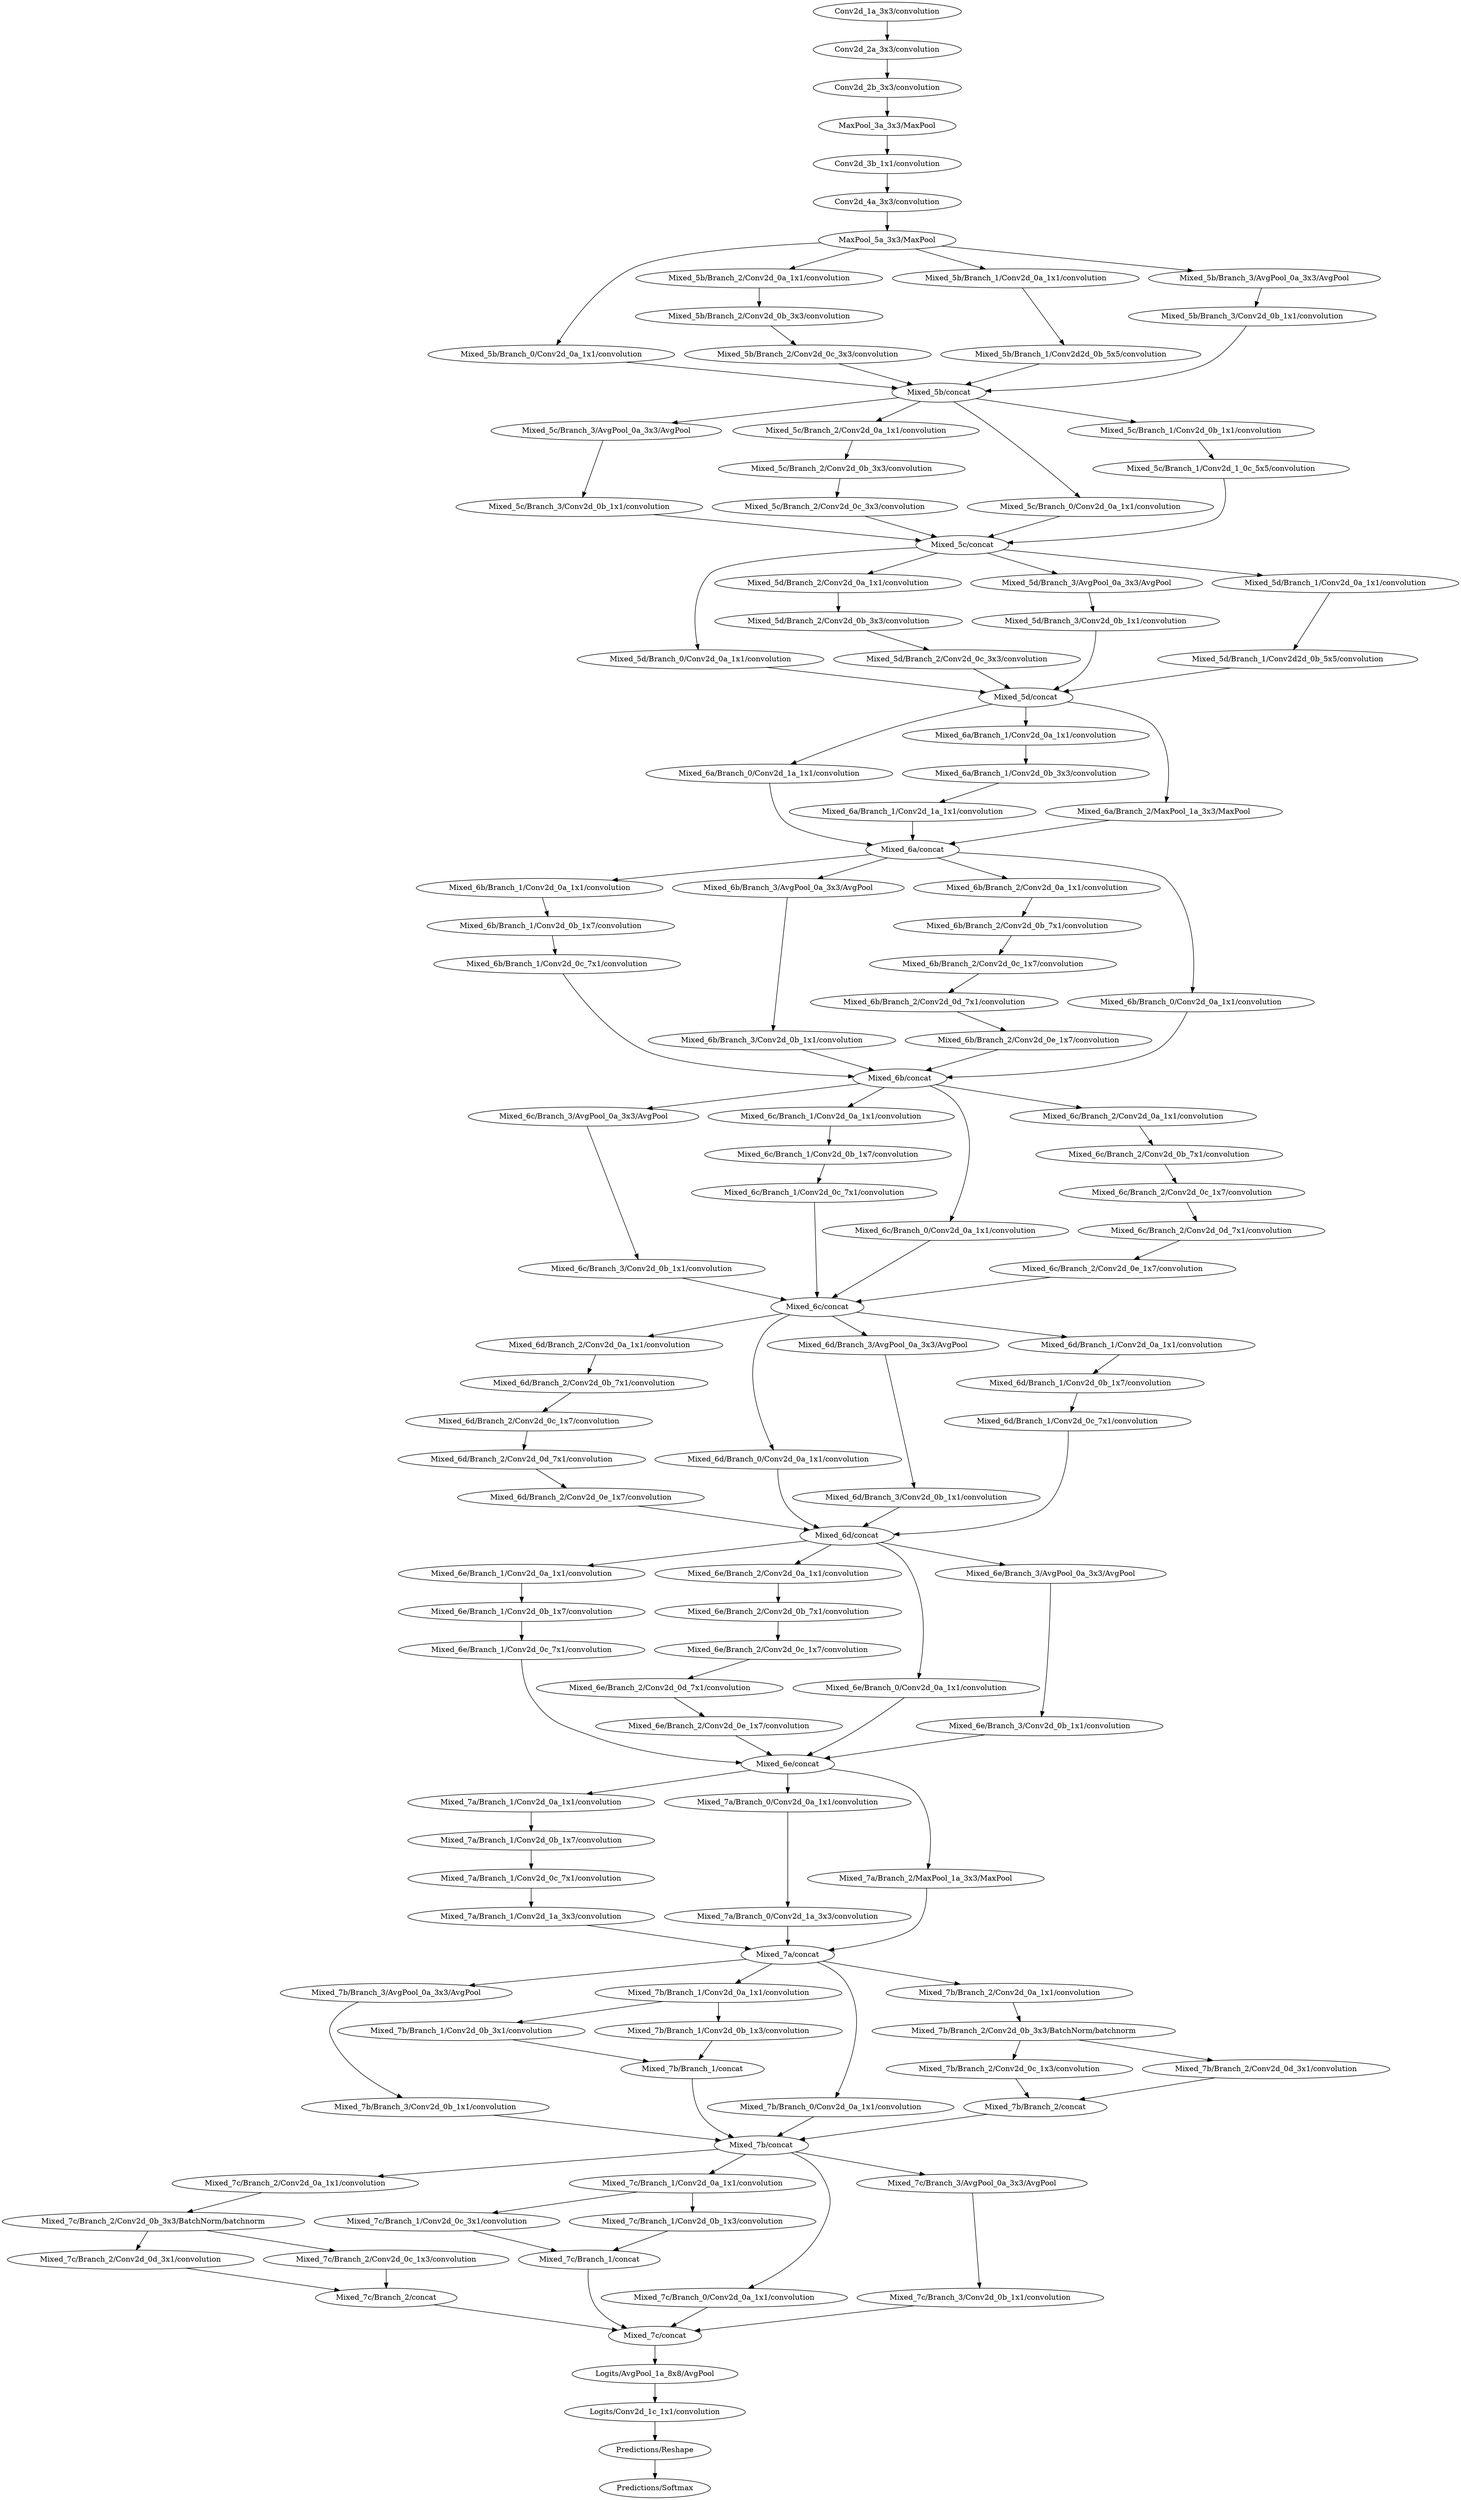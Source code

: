 digraph G {
"Conv2d_1a_3x3/convolution"->"Conv2d_2a_3x3/convolution";
"Conv2d_1a_3x3/convolution" [weight=2.5736];
"Conv2d_2a_3x3/convolution"->"Conv2d_2b_3x3/convolution";
"Conv2d_2a_3x3/convolution" [weight=6.450818181818182];
"Conv2d_2b_3x3/convolution"->"MaxPool_3a_3x3/MaxPool";
"Conv2d_2b_3x3/convolution" [weight=10.908272727272728];
"MaxPool_3a_3x3/MaxPool"->"Conv2d_3b_1x1/convolution";
"MaxPool_3a_3x3/MaxPool" [weight=1.0313636363636363];
"Conv2d_3b_1x1/convolution"->"Conv2d_4a_3x3/convolution";
"Conv2d_3b_1x1/convolution" [weight=2.3051];
"Conv2d_4a_3x3/convolution"->"MaxPool_5a_3x3/MaxPool";
"Conv2d_4a_3x3/convolution" [weight=10.559272727272727];
"MaxPool_5a_3x3/MaxPool"->"Mixed_5b/Branch_0/Conv2d_0a_1x1/convolution";
"MaxPool_5a_3x3/MaxPool"->"Mixed_5b/Branch_2/Conv2d_0a_1x1/convolution";
"MaxPool_5a_3x3/MaxPool"->"Mixed_5b/Branch_1/Conv2d_0a_1x1/convolution";
"MaxPool_5a_3x3/MaxPool"->"Mixed_5b/Branch_3/AvgPool_0a_3x3/AvgPool";
"MaxPool_5a_3x3/MaxPool" [weight=0.8348];
"Mixed_5b/Branch_0/Conv2d_0a_1x1/convolution"->"Mixed_5b/concat";
"Mixed_5b/Branch_0/Conv2d_0a_1x1/convolution" [weight=1.11];
"Mixed_5b/Branch_1/Conv2d_0a_1x1/convolution"->"Mixed_5b/Branch_1/Conv2d2d_0b_5x5/convolution";
"Mixed_5b/Branch_1/Conv2d_0a_1x1/convolution" [weight=0.7607777777777778];
"Mixed_5b/Branch_1/Conv2d2d_0b_5x5/convolution"->"Mixed_5b/concat";
"Mixed_5b/Branch_1/Conv2d2d_0b_5x5/convolution" [weight=3.991818181818182];
"Mixed_5b/Branch_2/Conv2d_0a_1x1/convolution"->"Mixed_5b/Branch_2/Conv2d_0b_3x3/convolution";
"Mixed_5b/Branch_2/Conv2d_0a_1x1/convolution" [weight=0.9773];
"Mixed_5b/Branch_2/Conv2d_0b_3x3/convolution"->"Mixed_5b/Branch_2/Conv2d_0c_3x3/convolution";
"Mixed_5b/Branch_2/Conv2d_0b_3x3/convolution" [weight=1.1774];
"Mixed_5b/Branch_2/Conv2d_0c_3x3/convolution"->"Mixed_5b/concat";
"Mixed_5b/Branch_2/Conv2d_0c_3x3/convolution" [weight=1.5374545454545454];
"Mixed_5b/Branch_3/AvgPool_0a_3x3/AvgPool"->"Mixed_5b/Branch_3/Conv2d_0b_1x1/convolution";
"Mixed_5b/Branch_3/AvgPool_0a_3x3/AvgPool" [weight=0.7691818181818181];
"Mixed_5b/Branch_3/Conv2d_0b_1x1/convolution"->"Mixed_5b/concat";
"Mixed_5b/Branch_3/Conv2d_0b_1x1/convolution" [weight=0.5175454545454545];
"Mixed_5b/concat"->"Mixed_5c/Branch_3/AvgPool_0a_3x3/AvgPool";
"Mixed_5b/concat"->"Mixed_5c/Branch_2/Conv2d_0a_1x1/convolution";
"Mixed_5b/concat"->"Mixed_5c/Branch_0/Conv2d_0a_1x1/convolution";
"Mixed_5b/concat"->"Mixed_5c/Branch_1/Conv2d_0b_1x1/convolution";
"Mixed_5b/concat" [weight=0.33209090909090905];
"Mixed_5c/Branch_0/Conv2d_0a_1x1/convolution"->"Mixed_5c/concat";
"Mixed_5c/Branch_0/Conv2d_0a_1x1/convolution" [weight=1.0606363636363638];
"Mixed_5c/Branch_1/Conv2d_0b_1x1/convolution"->"Mixed_5c/Branch_1/Conv2d_1_0c_5x5/convolution";
"Mixed_5c/Branch_1/Conv2d_0b_1x1/convolution" [weight=0.8537272727272728];
"Mixed_5c/Branch_1/Conv2d_1_0c_5x5/convolution"->"Mixed_5c/concat";
"Mixed_5c/Branch_1/Conv2d_1_0c_5x5/convolution" [weight=3.9296363636363636];
"Mixed_5c/Branch_2/Conv2d_0a_1x1/convolution"->"Mixed_5c/Branch_2/Conv2d_0b_3x3/convolution";
"Mixed_5c/Branch_2/Conv2d_0a_1x1/convolution" [weight=1.1961818181818182];
"Mixed_5c/Branch_2/Conv2d_0b_3x3/convolution"->"Mixed_5c/Branch_2/Conv2d_0c_3x3/convolution";
"Mixed_5c/Branch_2/Conv2d_0b_3x3/convolution" [weight=1.180090909090909];
"Mixed_5c/Branch_2/Conv2d_0c_3x3/convolution"->"Mixed_5c/concat";
"Mixed_5c/Branch_2/Conv2d_0c_3x3/convolution" [weight=1.552909090909091];
"Mixed_5c/Branch_3/AvgPool_0a_3x3/AvgPool"->"Mixed_5c/Branch_3/Conv2d_0b_1x1/convolution";
"Mixed_5c/Branch_3/AvgPool_0a_3x3/AvgPool" [weight=1.0156363636363637];
"Mixed_5c/Branch_3/Conv2d_0b_1x1/convolution"->"Mixed_5c/concat";
"Mixed_5c/Branch_3/Conv2d_0b_1x1/convolution" [weight=0.9813];
"Mixed_5c/concat"->"Mixed_5d/Branch_0/Conv2d_0a_1x1/convolution";
"Mixed_5c/concat"->"Mixed_5d/Branch_2/Conv2d_0a_1x1/convolution";
"Mixed_5c/concat"->"Mixed_5d/Branch_3/AvgPool_0a_3x3/AvgPool";
"Mixed_5c/concat"->"Mixed_5d/Branch_1/Conv2d_0a_1x1/convolution";
"Mixed_5c/concat" [weight=0.3615];
"Mixed_5d/Branch_0/Conv2d_0a_1x1/convolution"->"Mixed_5d/concat";
"Mixed_5d/Branch_0/Conv2d_0a_1x1/convolution" [weight=1.156];
"Mixed_5d/Branch_1/Conv2d_0a_1x1/convolution"->"Mixed_5d/Branch_1/Conv2d2d_0b_5x5/convolution";
"Mixed_5d/Branch_1/Conv2d_0a_1x1/convolution" [weight=0.9379];
"Mixed_5d/Branch_1/Conv2d2d_0b_5x5/convolution"->"Mixed_5d/concat";
"Mixed_5d/Branch_1/Conv2d2d_0b_5x5/convolution" [weight=3.9582727272727274];
"Mixed_5d/Branch_2/Conv2d_0a_1x1/convolution"->"Mixed_5d/Branch_2/Conv2d_0b_3x3/convolution";
"Mixed_5d/Branch_2/Conv2d_0a_1x1/convolution" [weight=1.3202];
"Mixed_5d/Branch_2/Conv2d_0b_3x3/convolution"->"Mixed_5d/Branch_2/Conv2d_0c_3x3/convolution";
"Mixed_5d/Branch_2/Conv2d_0b_3x3/convolution" [weight=1.155909090909091];
"Mixed_5d/Branch_2/Conv2d_0c_3x3/convolution"->"Mixed_5d/concat";
"Mixed_5d/Branch_2/Conv2d_0c_3x3/convolution" [weight=1.545];
"Mixed_5d/Branch_3/AvgPool_0a_3x3/AvgPool"->"Mixed_5d/Branch_3/Conv2d_0b_1x1/convolution";
"Mixed_5d/Branch_3/AvgPool_0a_3x3/AvgPool" [weight=1.1475454545454544];
"Mixed_5d/Branch_3/Conv2d_0b_1x1/convolution"->"Mixed_5d/concat";
"Mixed_5d/Branch_3/Conv2d_0b_1x1/convolution" [weight=1.1185999999999998];
"Mixed_5d/concat"->"Mixed_6a/Branch_0/Conv2d_1a_1x1/convolution";
"Mixed_5d/concat"->"Mixed_6a/Branch_1/Conv2d_0a_1x1/convolution";
"Mixed_5d/concat"->"Mixed_6a/Branch_2/MaxPool_1a_3x3/MaxPool";
"Mixed_5d/concat" [weight=0.3434];
"Mixed_6a/Branch_0/Conv2d_1a_1x1/convolution"->"Mixed_6a/concat";
"Mixed_6a/Branch_0/Conv2d_1a_1x1/convolution" [weight=9.08409090909091];
"Mixed_6a/Branch_1/Conv2d_0a_1x1/convolution"->"Mixed_6a/Branch_1/Conv2d_0b_3x3/convolution";
"Mixed_6a/Branch_1/Conv2d_0a_1x1/convolution" [weight=1.262090909090909];
"Mixed_6a/Branch_1/Conv2d_0b_3x3/convolution"->"Mixed_6a/Branch_1/Conv2d_1a_1x1/convolution";
"Mixed_6a/Branch_1/Conv2d_0b_3x3/convolution" [weight=1.1832727272727273];
"Mixed_6a/Branch_1/Conv2d_1a_1x1/convolution"->"Mixed_6a/concat";
"Mixed_6a/Branch_1/Conv2d_1a_1x1/convolution" [weight=0.8195];
"Mixed_6a/Branch_2/MaxPool_1a_3x3/MaxPool"->"Mixed_6a/concat";
"Mixed_6a/Branch_2/MaxPool_1a_3x3/MaxPool" [weight=0.3704545454545454];
"Mixed_6a/concat"->"Mixed_6b/Branch_1/Conv2d_0a_1x1/convolution";
"Mixed_6a/concat"->"Mixed_6b/Branch_3/AvgPool_0a_3x3/AvgPool";
"Mixed_6a/concat"->"Mixed_6b/Branch_2/Conv2d_0a_1x1/convolution";
"Mixed_6a/concat"->"Mixed_6b/Branch_0/Conv2d_0a_1x1/convolution";
"Mixed_6a/concat" [weight=0.3191818181818182];
"Mixed_6b/Branch_0/Conv2d_0a_1x1/convolution"->"Mixed_6b/concat";
"Mixed_6b/Branch_0/Conv2d_0a_1x1/convolution" [weight=1.5324545454545455];
"Mixed_6b/Branch_1/Conv2d_0a_1x1/convolution"->"Mixed_6b/Branch_1/Conv2d_0b_1x7/convolution";
"Mixed_6b/Branch_1/Conv2d_0a_1x1/convolution" [weight=1.1259000000000001];
"Mixed_6b/Branch_1/Conv2d_0b_1x7/convolution"->"Mixed_6b/Branch_1/Conv2d_0c_7x1/convolution";
"Mixed_6b/Branch_1/Conv2d_0b_1x7/convolution" [weight=0.9454545454545455];
"Mixed_6b/Branch_1/Conv2d_0c_7x1/convolution"->"Mixed_6b/concat";
"Mixed_6b/Branch_1/Conv2d_0c_7x1/convolution" [weight=1.2612999999999999];
"Mixed_6b/Branch_2/Conv2d_0a_1x1/convolution"->"Mixed_6b/Branch_2/Conv2d_0b_7x1/convolution";
"Mixed_6b/Branch_2/Conv2d_0a_1x1/convolution" [weight=1.2333636363636362];
"Mixed_6b/Branch_2/Conv2d_0b_7x1/convolution"->"Mixed_6b/Branch_2/Conv2d_0c_1x7/convolution";
"Mixed_6b/Branch_2/Conv2d_0b_7x1/convolution" [weight=0.9424545454545455];
"Mixed_6b/Branch_2/Conv2d_0c_1x7/convolution"->"Mixed_6b/Branch_2/Conv2d_0d_7x1/convolution";
"Mixed_6b/Branch_2/Conv2d_0c_1x7/convolution" [weight=0.9397272727272727];
"Mixed_6b/Branch_2/Conv2d_0d_7x1/convolution"->"Mixed_6b/Branch_2/Conv2d_0e_1x7/convolution";
"Mixed_6b/Branch_2/Conv2d_0d_7x1/convolution" [weight=0.9438181818181819];
"Mixed_6b/Branch_2/Conv2d_0e_1x7/convolution"->"Mixed_6b/concat";
"Mixed_6b/Branch_2/Conv2d_0e_1x7/convolution" [weight=1.2394545454545456];
"Mixed_6b/Branch_3/AvgPool_0a_3x3/AvgPool"->"Mixed_6b/Branch_3/Conv2d_0b_1x1/convolution";
"Mixed_6b/Branch_3/AvgPool_0a_3x3/AvgPool" [weight=0.7897272727272727];
"Mixed_6b/Branch_3/Conv2d_0b_1x1/convolution"->"Mixed_6b/concat";
"Mixed_6b/Branch_3/Conv2d_0b_1x1/convolution" [weight=1.499909090909091];
"Mixed_6b/concat"->"Mixed_6c/Branch_3/AvgPool_0a_3x3/AvgPool";
"Mixed_6b/concat"->"Mixed_6c/Branch_1/Conv2d_0a_1x1/convolution";
"Mixed_6b/concat"->"Mixed_6c/Branch_0/Conv2d_0a_1x1/convolution";
"Mixed_6b/concat"->"Mixed_6c/Branch_2/Conv2d_0a_1x1/convolution";
"Mixed_6b/concat" [weight=0.33];
"Mixed_6c/Branch_0/Conv2d_0a_1x1/convolution"->"Mixed_6c/concat";
"Mixed_6c/Branch_0/Conv2d_0a_1x1/convolution" [weight=1.5025454545454544];
"Mixed_6c/Branch_1/Conv2d_0a_1x1/convolution"->"Mixed_6c/Branch_1/Conv2d_0b_1x7/convolution";
"Mixed_6c/Branch_1/Conv2d_0a_1x1/convolution" [weight=1.3246363636363638];
"Mixed_6c/Branch_1/Conv2d_0b_1x7/convolution"->"Mixed_6c/Branch_1/Conv2d_0c_7x1/convolution";
"Mixed_6c/Branch_1/Conv2d_0b_1x7/convolution" [weight=1.2987272727272727];
"Mixed_6c/Branch_1/Conv2d_0c_7x1/convolution"->"Mixed_6c/concat";
"Mixed_6c/Branch_1/Conv2d_0c_7x1/convolution" [weight=1.471090909090909];
"Mixed_6c/Branch_2/Conv2d_0a_1x1/convolution"->"Mixed_6c/Branch_2/Conv2d_0b_7x1/convolution";
"Mixed_6c/Branch_2/Conv2d_0a_1x1/convolution" [weight=1.522];
"Mixed_6c/Branch_2/Conv2d_0b_7x1/convolution"->"Mixed_6c/Branch_2/Conv2d_0c_1x7/convolution";
"Mixed_6c/Branch_2/Conv2d_0b_7x1/convolution" [weight=1.3031818181818182];
"Mixed_6c/Branch_2/Conv2d_0c_1x7/convolution"->"Mixed_6c/Branch_2/Conv2d_0d_7x1/convolution";
"Mixed_6c/Branch_2/Conv2d_0c_1x7/convolution" [weight=1.2928181818181819];
"Mixed_6c/Branch_2/Conv2d_0d_7x1/convolution"->"Mixed_6c/Branch_2/Conv2d_0e_1x7/convolution";
"Mixed_6c/Branch_2/Conv2d_0d_7x1/convolution" [weight=1.2872727272727273];
"Mixed_6c/Branch_2/Conv2d_0e_1x7/convolution"->"Mixed_6c/concat";
"Mixed_6c/Branch_2/Conv2d_0e_1x7/convolution" [weight=1.4746363636363637];
"Mixed_6c/Branch_3/AvgPool_0a_3x3/AvgPool"->"Mixed_6c/Branch_3/Conv2d_0b_1x1/convolution";
"Mixed_6c/Branch_3/AvgPool_0a_3x3/AvgPool" [weight=0.7913636363636364];
"Mixed_6c/Branch_3/Conv2d_0b_1x1/convolution"->"Mixed_6c/concat";
"Mixed_6c/Branch_3/Conv2d_0b_1x1/convolution" [weight=1.486090909090909];
"Mixed_6c/concat"->"Mixed_6d/Branch_2/Conv2d_0a_1x1/convolution";
"Mixed_6c/concat"->"Mixed_6d/Branch_0/Conv2d_0a_1x1/convolution";
"Mixed_6c/concat"->"Mixed_6d/Branch_3/AvgPool_0a_3x3/AvgPool";
"Mixed_6c/concat"->"Mixed_6d/Branch_1/Conv2d_0a_1x1/convolution";
"Mixed_6c/concat" [weight=0.32509090909090904];
"Mixed_6d/Branch_0/Conv2d_0a_1x1/convolution"->"Mixed_6d/concat";
"Mixed_6d/Branch_0/Conv2d_0a_1x1/convolution" [weight=1.4746363636363637];
"Mixed_6d/Branch_1/Conv2d_0a_1x1/convolution"->"Mixed_6d/Branch_1/Conv2d_0b_1x7/convolution";
"Mixed_6d/Branch_1/Conv2d_0a_1x1/convolution" [weight=1.3371818181818182];
"Mixed_6d/Branch_1/Conv2d_0b_1x7/convolution"->"Mixed_6d/Branch_1/Conv2d_0c_7x1/convolution";
"Mixed_6d/Branch_1/Conv2d_0b_1x7/convolution" [weight=1.2865454545454544];
"Mixed_6d/Branch_1/Conv2d_0c_7x1/convolution"->"Mixed_6d/concat";
"Mixed_6d/Branch_1/Conv2d_0c_7x1/convolution" [weight=1.4692727272727273];
"Mixed_6d/Branch_2/Conv2d_0a_1x1/convolution"->"Mixed_6d/Branch_2/Conv2d_0b_7x1/convolution";
"Mixed_6d/Branch_2/Conv2d_0a_1x1/convolution" [weight=1.5237272727272728];
"Mixed_6d/Branch_2/Conv2d_0b_7x1/convolution"->"Mixed_6d/Branch_2/Conv2d_0c_1x7/convolution";
"Mixed_6d/Branch_2/Conv2d_0b_7x1/convolution" [weight=1.2985454545454544];
"Mixed_6d/Branch_2/Conv2d_0c_1x7/convolution"->"Mixed_6d/Branch_2/Conv2d_0d_7x1/convolution";
"Mixed_6d/Branch_2/Conv2d_0c_1x7/convolution" [weight=1.2733636363636363];
"Mixed_6d/Branch_2/Conv2d_0d_7x1/convolution"->"Mixed_6d/Branch_2/Conv2d_0e_1x7/convolution";
"Mixed_6d/Branch_2/Conv2d_0d_7x1/convolution" [weight=1.2833636363636363];
"Mixed_6d/Branch_2/Conv2d_0e_1x7/convolution"->"Mixed_6d/concat";
"Mixed_6d/Branch_2/Conv2d_0e_1x7/convolution" [weight=1.458];
"Mixed_6d/Branch_3/AvgPool_0a_3x3/AvgPool"->"Mixed_6d/Branch_3/Conv2d_0b_1x1/convolution";
"Mixed_6d/Branch_3/AvgPool_0a_3x3/AvgPool" [weight=0.8004545454545455];
"Mixed_6d/Branch_3/Conv2d_0b_1x1/convolution"->"Mixed_6d/concat";
"Mixed_6d/Branch_3/Conv2d_0b_1x1/convolution" [weight=1.4712727272727273];
"Mixed_6d/concat"->"Mixed_6e/Branch_1/Conv2d_0a_1x1/convolution";
"Mixed_6d/concat"->"Mixed_6e/Branch_2/Conv2d_0a_1x1/convolution";
"Mixed_6d/concat"->"Mixed_6e/Branch_0/Conv2d_0a_1x1/convolution";
"Mixed_6d/concat"->"Mixed_6e/Branch_3/AvgPool_0a_3x3/AvgPool";
"Mixed_6d/concat" [weight=0.3130909090909091];
"Mixed_6e/Branch_0/Conv2d_0a_1x1/convolution"->"Mixed_6e/concat";
"Mixed_6e/Branch_0/Conv2d_0a_1x1/convolution" [weight=1.4984545454545455];
"Mixed_6e/Branch_1/Conv2d_0a_1x1/convolution"->"Mixed_6e/Branch_1/Conv2d_0b_1x7/convolution";
"Mixed_6e/Branch_1/Conv2d_0a_1x1/convolution" [weight=1.513];
"Mixed_6e/Branch_1/Conv2d_0b_1x7/convolution"->"Mixed_6e/Branch_1/Conv2d_0c_7x1/convolution";
"Mixed_6e/Branch_1/Conv2d_0b_1x7/convolution" [weight=1.711909090909091];
"Mixed_6e/Branch_1/Conv2d_0c_7x1/convolution"->"Mixed_6e/concat";
"Mixed_6e/Branch_1/Conv2d_0c_7x1/convolution" [weight=1.696];
"Mixed_6e/Branch_2/Conv2d_0a_1x1/convolution"->"Mixed_6e/Branch_2/Conv2d_0b_7x1/convolution";
"Mixed_6e/Branch_2/Conv2d_0a_1x1/convolution" [weight=1.750090909090909];
"Mixed_6e/Branch_2/Conv2d_0b_7x1/convolution"->"Mixed_6e/Branch_2/Conv2d_0c_1x7/convolution";
"Mixed_6e/Branch_2/Conv2d_0b_7x1/convolution" [weight=1.7051818181818184];
"Mixed_6e/Branch_2/Conv2d_0c_1x7/convolution"->"Mixed_6e/Branch_2/Conv2d_0d_7x1/convolution";
"Mixed_6e/Branch_2/Conv2d_0c_1x7/convolution" [weight=1.6817272727272727];
"Mixed_6e/Branch_2/Conv2d_0d_7x1/convolution"->"Mixed_6e/Branch_2/Conv2d_0e_1x7/convolution";
"Mixed_6e/Branch_2/Conv2d_0d_7x1/convolution" [weight=1.707];
"Mixed_6e/Branch_2/Conv2d_0e_1x7/convolution"->"Mixed_6e/concat";
"Mixed_6e/Branch_2/Conv2d_0e_1x7/convolution" [weight=1.681];
"Mixed_6e/Branch_3/AvgPool_0a_3x3/AvgPool"->"Mixed_6e/Branch_3/Conv2d_0b_1x1/convolution";
"Mixed_6e/Branch_3/AvgPool_0a_3x3/AvgPool" [weight=0.8064545454545455];
"Mixed_6e/Branch_3/Conv2d_0b_1x1/convolution"->"Mixed_6e/concat";
"Mixed_6e/Branch_3/Conv2d_0b_1x1/convolution" [weight=1.4801818181818183];
"Mixed_6e/concat"->"Mixed_7a/Branch_1/Conv2d_0a_1x1/convolution";
"Mixed_6e/concat"->"Mixed_7a/Branch_0/Conv2d_0a_1x1/convolution";
"Mixed_6e/concat"->"Mixed_7a/Branch_2/MaxPool_1a_3x3/MaxPool";
"Mixed_6e/concat" [weight=0.27372727272727276];
"Mixed_7a/Branch_0/Conv2d_0a_1x1/convolution"->"Mixed_7a/Branch_0/Conv2d_1a_3x3/convolution";
"Mixed_7a/Branch_0/Conv2d_0a_1x1/convolution" [weight=1.450090909090909];
"Mixed_7a/Branch_0/Conv2d_1a_3x3/convolution"->"Mixed_7a/concat";
"Mixed_7a/Branch_0/Conv2d_1a_3x3/convolution" [weight=1.1312727272727272];
"Mixed_7a/Branch_1/Conv2d_0a_1x1/convolution"->"Mixed_7a/Branch_1/Conv2d_0b_1x7/convolution";
"Mixed_7a/Branch_1/Conv2d_0a_1x1/convolution" [weight=1.6865454545454546];
"Mixed_7a/Branch_1/Conv2d_0b_1x7/convolution"->"Mixed_7a/Branch_1/Conv2d_0c_7x1/convolution";
"Mixed_7a/Branch_1/Conv2d_0b_1x7/convolution" [weight=1.6954545454545455];
"Mixed_7a/Branch_1/Conv2d_0c_7x1/convolution"->"Mixed_7a/Branch_1/Conv2d_1a_3x3/convolution";
"Mixed_7a/Branch_1/Conv2d_0c_7x1/convolution" [weight=1.6984545454545454];
"Mixed_7a/Branch_1/Conv2d_1a_3x3/convolution"->"Mixed_7a/concat";
"Mixed_7a/Branch_1/Conv2d_1a_3x3/convolution" [weight=0.7058181818181819];
"Mixed_7a/Branch_2/MaxPool_1a_3x3/MaxPool"->"Mixed_7a/concat";
"Mixed_7a/Branch_2/MaxPool_1a_3x3/MaxPool" [weight=0.26836363636363636];
"Mixed_7a/concat"->"Mixed_7b/Branch_3/AvgPool_0a_3x3/AvgPool";
"Mixed_7a/concat"->"Mixed_7b/Branch_1/Conv2d_0a_1x1/convolution";
"Mixed_7a/concat"->"Mixed_7b/Branch_0/Conv2d_0a_1x1/convolution";
"Mixed_7a/concat"->"Mixed_7b/Branch_2/Conv2d_0a_1x1/convolution";
"Mixed_7a/concat" [weight=0.17072727272727273];
"Mixed_7b/Branch_0/Conv2d_0a_1x1/convolution"->"Mixed_7b/concat";
"Mixed_7b/Branch_0/Conv2d_0a_1x1/convolution" [weight=0.8741818181818182];
"Mixed_7b/Branch_1/Conv2d_0a_1x1/convolution"->"Mixed_7b/Branch_1/Conv2d_0b_3x1/convolution";
"Mixed_7b/Branch_1/Conv2d_0a_1x1/convolution"->"Mixed_7b/Branch_1/Conv2d_0b_1x3/convolution";
"Mixed_7b/Branch_1/Conv2d_0a_1x1/convolution" [weight=1.036909090909091];
"Mixed_7b/Branch_1/Conv2d_0b_1x3/convolution"->"Mixed_7b/Branch_1/concat";
"Mixed_7b/Branch_1/Conv2d_0b_1x3/convolution" [weight=0.8477272727272728];
"Mixed_7b/Branch_1/Conv2d_0b_3x1/convolution"->"Mixed_7b/Branch_1/concat";
"Mixed_7b/Branch_1/Conv2d_0b_3x1/convolution" [weight=0.853];
"Mixed_7b/Branch_1/concat"->"Mixed_7b/concat";
"Mixed_7b/Branch_1/concat" [weight=0.09963636363636363];
"Mixed_7b/Branch_2/Conv2d_0a_1x1/convolution"->"Mixed_7b/Branch_2/Conv2d_0b_3x3/BatchNorm/batchnorm";
"Mixed_7b/Branch_2/Conv2d_0a_1x1/convolution" [weight=1.201];
"Mixed_7b/Branch_2/Conv2d_0b_3x3/BatchNorm/batchnorm"->"Mixed_7b/Branch_2/Conv2d_0c_1x3/convolution";
"Mixed_7b/Branch_2/Conv2d_0b_3x3/BatchNorm/batchnorm"->"Mixed_7b/Branch_2/Conv2d_0d_3x1/convolution";
"Mixed_7b/Branch_2/Conv2d_0b_3x3/BatchNorm/batchnorm" [weight=1.4155454545454544];
"Mixed_7b/Branch_2/Conv2d_0c_1x3/convolution"->"Mixed_7b/Branch_2/concat";
"Mixed_7b/Branch_2/Conv2d_0c_1x3/convolution" [weight=0.8457272727272728];
"Mixed_7b/Branch_2/Conv2d_0d_3x1/convolution"->"Mixed_7b/Branch_2/concat";
"Mixed_7b/Branch_2/Conv2d_0d_3x1/convolution" [weight=0.8298181818181819];
"Mixed_7b/Branch_2/concat"->"Mixed_7b/concat";
"Mixed_7b/Branch_2/concat" [weight=0.076];
"Mixed_7b/Branch_3/AvgPool_0a_3x3/AvgPool"->"Mixed_7b/Branch_3/Conv2d_0b_1x1/convolution";
"Mixed_7b/Branch_3/AvgPool_0a_3x3/AvgPool" [weight=0.3356363636363636];
"Mixed_7b/Branch_3/Conv2d_0b_1x1/convolution"->"Mixed_7b/concat";
"Mixed_7b/Branch_3/Conv2d_0b_1x1/convolution" [weight=0.5709090909090909];
"Mixed_7b/concat"->"Mixed_7c/Branch_2/Conv2d_0a_1x1/convolution";
"Mixed_7b/concat"->"Mixed_7c/Branch_1/Conv2d_0a_1x1/convolution";
"Mixed_7b/concat"->"Mixed_7c/Branch_0/Conv2d_0a_1x1/convolution";
"Mixed_7b/concat"->"Mixed_7c/Branch_3/AvgPool_0a_3x3/AvgPool";
"Mixed_7b/concat" [weight=0.25381818181818183];
"Mixed_7c/Branch_0/Conv2d_0a_1x1/convolution"->"Mixed_7c/concat";
"Mixed_7c/Branch_0/Conv2d_0a_1x1/convolution" [weight=1.3791818181818183];
"Mixed_7c/Branch_1/Conv2d_0a_1x1/convolution"->"Mixed_7c/Branch_1/Conv2d_0c_3x1/convolution";
"Mixed_7c/Branch_1/Conv2d_0a_1x1/convolution"->"Mixed_7c/Branch_1/Conv2d_0b_1x3/convolution";
"Mixed_7c/Branch_1/Conv2d_0a_1x1/convolution" [weight=1.6316363636363638];
"Mixed_7c/Branch_1/Conv2d_0b_1x3/convolution"->"Mixed_7c/Branch_1/concat";
"Mixed_7c/Branch_1/Conv2d_0b_1x3/convolution" [weight=0.8576363636363636];
"Mixed_7c/Branch_1/Conv2d_0c_3x1/convolution"->"Mixed_7c/Branch_1/concat";
"Mixed_7c/Branch_1/Conv2d_0c_3x1/convolution" [weight=0.8427272727272728];
"Mixed_7c/Branch_1/concat"->"Mixed_7c/concat";
"Mixed_7c/Branch_1/concat" [weight=0.0627];
"Mixed_7c/Branch_2/Conv2d_0a_1x1/convolution"->"Mixed_7c/Branch_2/Conv2d_0b_3x3/BatchNorm/batchnorm";
"Mixed_7c/Branch_2/Conv2d_0a_1x1/convolution" [weight=1.9191818181818183];
"Mixed_7c/Branch_2/Conv2d_0b_3x3/BatchNorm/batchnorm"->"Mixed_7c/Branch_2/Conv2d_0d_3x1/convolution";
"Mixed_7c/Branch_2/Conv2d_0b_3x3/BatchNorm/batchnorm"->"Mixed_7c/Branch_2/Conv2d_0c_1x3/convolution";
"Mixed_7c/Branch_2/Conv2d_0b_3x3/BatchNorm/batchnorm" [weight=1.403];
"Mixed_7c/Branch_2/Conv2d_0c_1x3/convolution"->"Mixed_7c/Branch_2/concat";
"Mixed_7c/Branch_2/Conv2d_0c_1x3/convolution" [weight=0.8496363636363636];
"Mixed_7c/Branch_2/Conv2d_0d_3x1/convolution"->"Mixed_7c/Branch_2/concat";
"Mixed_7c/Branch_2/Conv2d_0d_3x1/convolution" [weight=0.8300909090909091];
"Mixed_7c/Branch_2/concat"->"Mixed_7c/concat";
"Mixed_7c/Branch_2/concat" [weight=0.1009090909090909];
"Mixed_7c/Branch_3/AvgPool_0a_3x3/AvgPool"->"Mixed_7c/Branch_3/Conv2d_0b_1x1/convolution";
"Mixed_7c/Branch_3/AvgPool_0a_3x3/AvgPool" [weight=0.5398181818181819];
"Mixed_7c/Branch_3/Conv2d_0b_1x1/convolution"->"Mixed_7c/concat";
"Mixed_7c/Branch_3/Conv2d_0b_1x1/convolution" [weight=0.9033636363636364];
"Mixed_7c/concat"->"Logits/AvgPool_1a_8x8/AvgPool";
"Mixed_7c/concat" [weight=0.26672727272727276];
"Logits/AvgPool_1a_8x8/AvgPool"->"Logits/Conv2d_1c_1x1/convolution";
"Logits/AvgPool_1a_8x8/AvgPool" [weight=0.1648181818181818];
"Logits/Conv2d_1c_1x1/convolution"->"Predictions/Reshape";
"Logits/Conv2d_1c_1x1/convolution" [weight=0.43554545454545457];
"Predictions/Reshape"->"Predictions/Softmax";
"Predictions/Reshape" [weight=0.03618181818181818];
"Predictions/Softmax" [weight=0.01825];
}